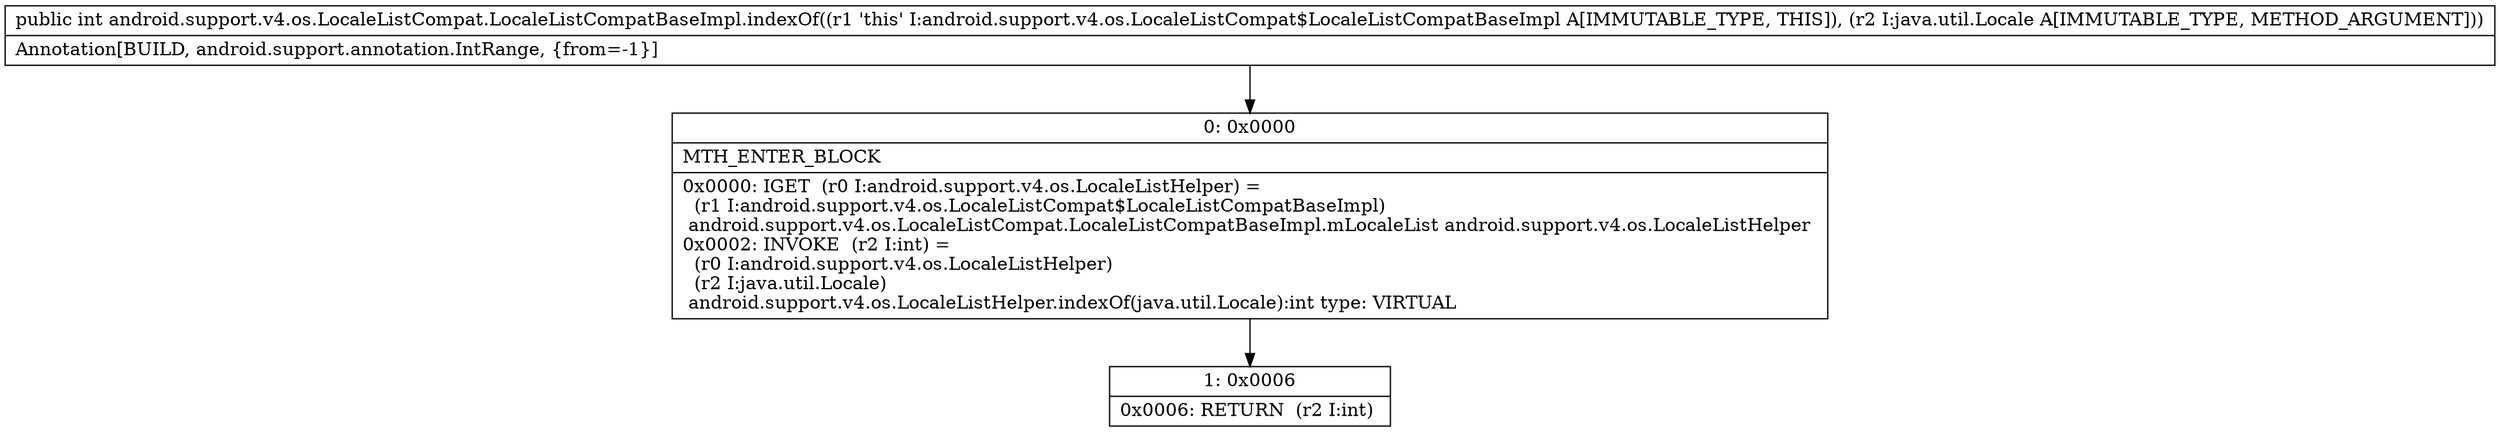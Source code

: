 digraph "CFG forandroid.support.v4.os.LocaleListCompat.LocaleListCompatBaseImpl.indexOf(Ljava\/util\/Locale;)I" {
Node_0 [shape=record,label="{0\:\ 0x0000|MTH_ENTER_BLOCK\l|0x0000: IGET  (r0 I:android.support.v4.os.LocaleListHelper) = \l  (r1 I:android.support.v4.os.LocaleListCompat$LocaleListCompatBaseImpl)\l android.support.v4.os.LocaleListCompat.LocaleListCompatBaseImpl.mLocaleList android.support.v4.os.LocaleListHelper \l0x0002: INVOKE  (r2 I:int) = \l  (r0 I:android.support.v4.os.LocaleListHelper)\l  (r2 I:java.util.Locale)\l android.support.v4.os.LocaleListHelper.indexOf(java.util.Locale):int type: VIRTUAL \l}"];
Node_1 [shape=record,label="{1\:\ 0x0006|0x0006: RETURN  (r2 I:int) \l}"];
MethodNode[shape=record,label="{public int android.support.v4.os.LocaleListCompat.LocaleListCompatBaseImpl.indexOf((r1 'this' I:android.support.v4.os.LocaleListCompat$LocaleListCompatBaseImpl A[IMMUTABLE_TYPE, THIS]), (r2 I:java.util.Locale A[IMMUTABLE_TYPE, METHOD_ARGUMENT]))  | Annotation[BUILD, android.support.annotation.IntRange, \{from=\-1\}]\l}"];
MethodNode -> Node_0;
Node_0 -> Node_1;
}


